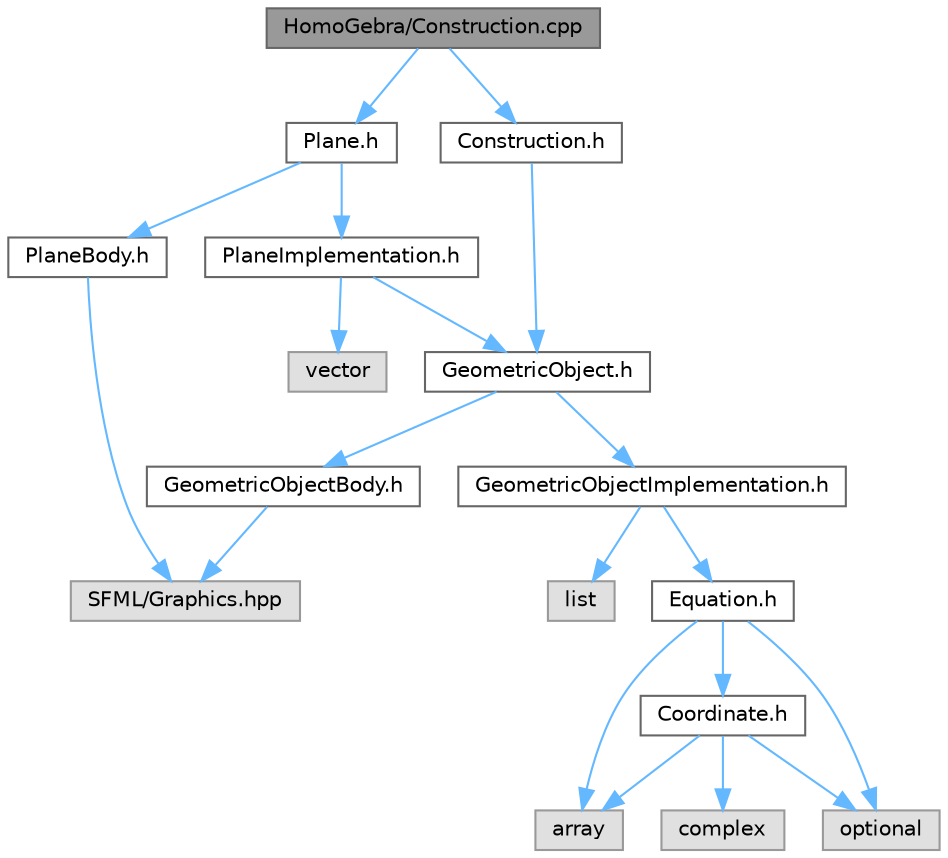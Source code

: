 digraph "HomoGebra/Construction.cpp"
{
 // LATEX_PDF_SIZE
  bgcolor="transparent";
  edge [fontname=Helvetica,fontsize=10,labelfontname=Helvetica,labelfontsize=10];
  node [fontname=Helvetica,fontsize=10,shape=box,height=0.2,width=0.9];
  Node1 [label="HomoGebra/Construction.cpp",height=0.2,width=0.4,color="gray40", fillcolor="grey60", style="filled", fontcolor="black",tooltip=" "];
  Node1 -> Node2 [color="steelblue1",style="solid"];
  Node2 [label="Construction.h",height=0.2,width=0.4,color="grey40", fillcolor="white", style="filled",URL="$_construction_8h.html",tooltip=" "];
  Node2 -> Node3 [color="steelblue1",style="solid"];
  Node3 [label="GeometricObject.h",height=0.2,width=0.4,color="grey40", fillcolor="white", style="filled",URL="$_geometric_object_8h.html",tooltip=" "];
  Node3 -> Node4 [color="steelblue1",style="solid"];
  Node4 [label="GeometricObjectBody.h",height=0.2,width=0.4,color="grey40", fillcolor="white", style="filled",URL="$_geometric_object_body_8h.html",tooltip=" "];
  Node4 -> Node5 [color="steelblue1",style="solid"];
  Node5 [label="SFML/Graphics.hpp",height=0.2,width=0.4,color="grey60", fillcolor="#E0E0E0", style="filled",tooltip=" "];
  Node3 -> Node6 [color="steelblue1",style="solid"];
  Node6 [label="GeometricObjectImplementation.h",height=0.2,width=0.4,color="grey40", fillcolor="white", style="filled",URL="$_geometric_object_implementation_8h.html",tooltip=" "];
  Node6 -> Node7 [color="steelblue1",style="solid"];
  Node7 [label="list",height=0.2,width=0.4,color="grey60", fillcolor="#E0E0E0", style="filled",tooltip=" "];
  Node6 -> Node8 [color="steelblue1",style="solid"];
  Node8 [label="Equation.h",height=0.2,width=0.4,color="grey40", fillcolor="white", style="filled",URL="$_equation_8h.html",tooltip=" "];
  Node8 -> Node9 [color="steelblue1",style="solid"];
  Node9 [label="array",height=0.2,width=0.4,color="grey60", fillcolor="#E0E0E0", style="filled",tooltip=" "];
  Node8 -> Node10 [color="steelblue1",style="solid"];
  Node10 [label="optional",height=0.2,width=0.4,color="grey60", fillcolor="#E0E0E0", style="filled",tooltip=" "];
  Node8 -> Node11 [color="steelblue1",style="solid"];
  Node11 [label="Coordinate.h",height=0.2,width=0.4,color="grey40", fillcolor="white", style="filled",URL="$_coordinate_8h.html",tooltip=" "];
  Node11 -> Node12 [color="steelblue1",style="solid"];
  Node12 [label="complex",height=0.2,width=0.4,color="grey60", fillcolor="#E0E0E0", style="filled",tooltip=" "];
  Node11 -> Node9 [color="steelblue1",style="solid"];
  Node11 -> Node10 [color="steelblue1",style="solid"];
  Node1 -> Node13 [color="steelblue1",style="solid"];
  Node13 [label="Plane.h",height=0.2,width=0.4,color="grey40", fillcolor="white", style="filled",URL="$_plane_8h.html",tooltip=" "];
  Node13 -> Node14 [color="steelblue1",style="solid"];
  Node14 [label="PlaneImplementation.h",height=0.2,width=0.4,color="grey40", fillcolor="white", style="filled",URL="$_plane_implementation_8h.html",tooltip=" "];
  Node14 -> Node15 [color="steelblue1",style="solid"];
  Node15 [label="vector",height=0.2,width=0.4,color="grey60", fillcolor="#E0E0E0", style="filled",tooltip=" "];
  Node14 -> Node3 [color="steelblue1",style="solid"];
  Node13 -> Node16 [color="steelblue1",style="solid"];
  Node16 [label="PlaneBody.h",height=0.2,width=0.4,color="grey40", fillcolor="white", style="filled",URL="$_plane_body_8h.html",tooltip=" "];
  Node16 -> Node5 [color="steelblue1",style="solid"];
}
